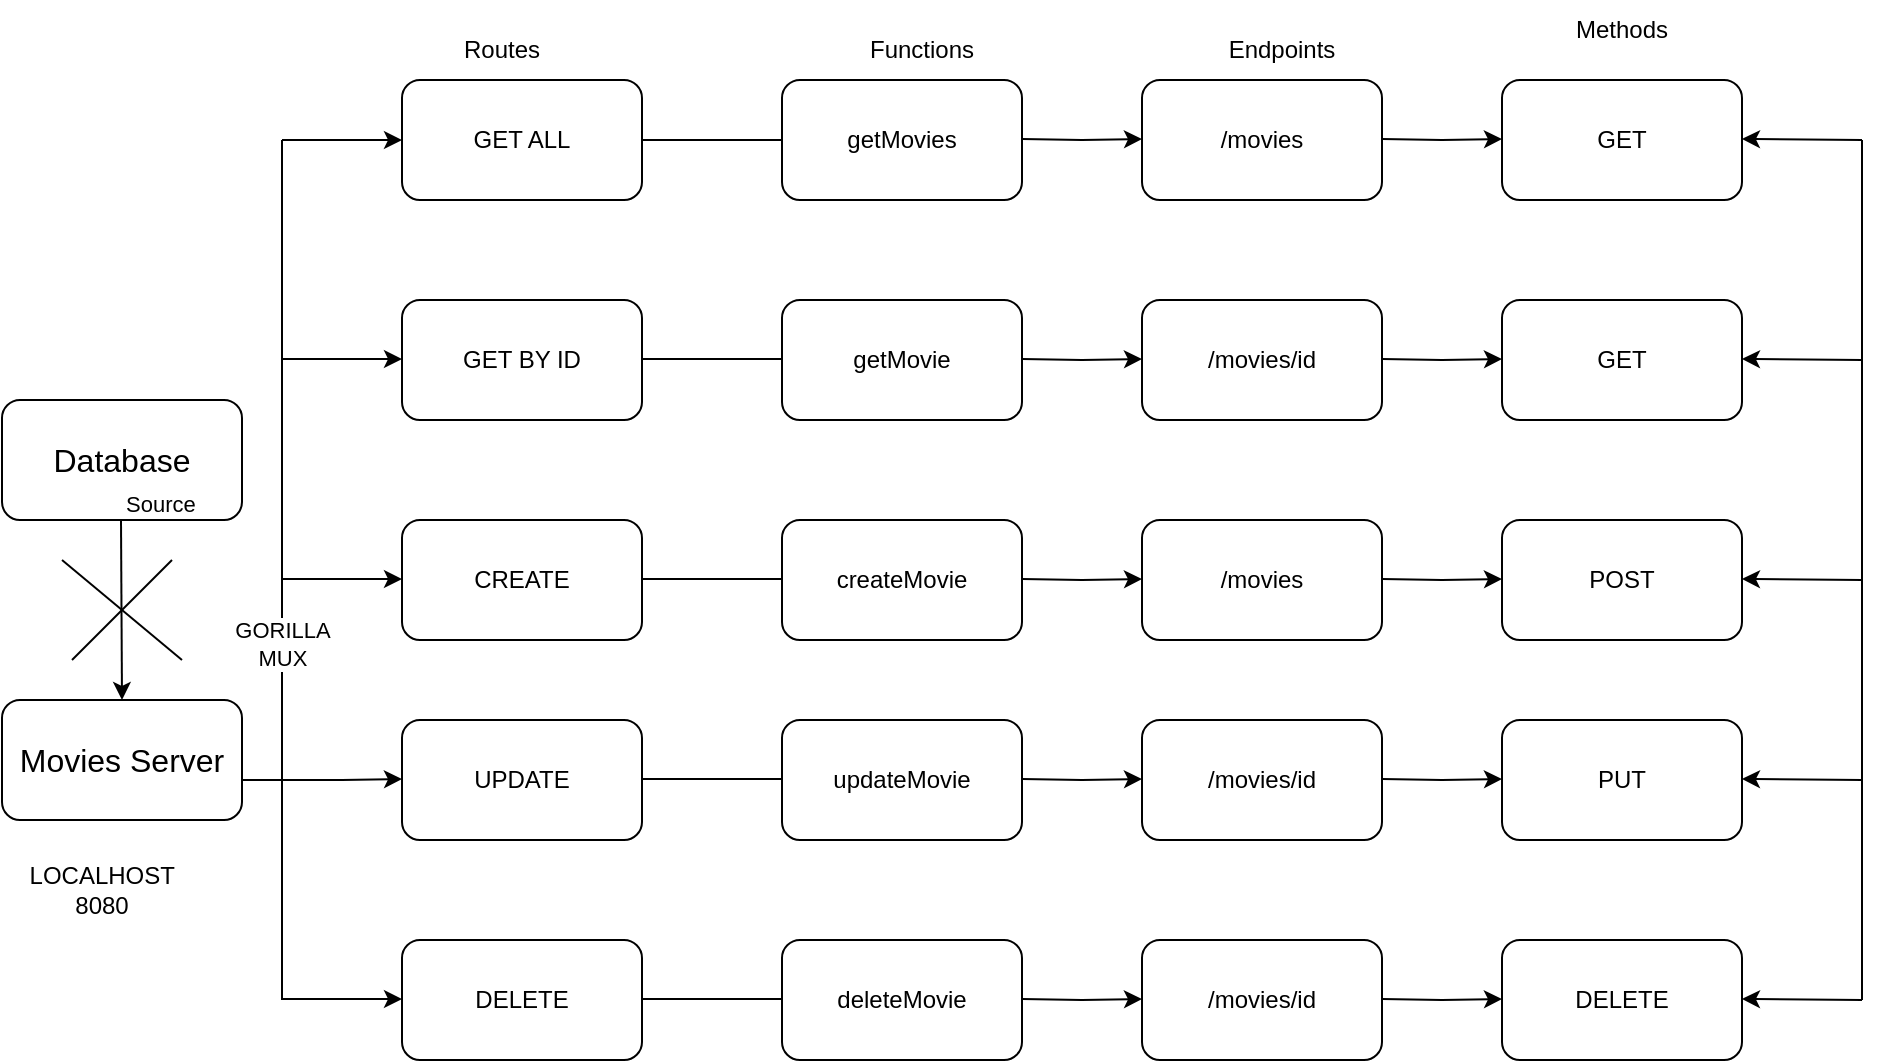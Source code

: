 <mxfile version="28.2.7">
  <diagram name="Page-1" id="5zpKH62Tn0x-iUxS7F6e">
    <mxGraphModel dx="946" dy="644" grid="1" gridSize="10" guides="1" tooltips="1" connect="1" arrows="1" fold="1" page="1" pageScale="1" pageWidth="850" pageHeight="1100" math="0" shadow="0">
      <root>
        <mxCell id="0" />
        <mxCell id="1" parent="0" />
        <mxCell id="MTHJFyG3nIGwtjDn0t1B-1" value="&lt;font style=&quot;font-size: 16px;&quot;&gt;Movies Server&lt;/font&gt;" style="rounded=1;whiteSpace=wrap;html=1;" vertex="1" parent="1">
          <mxGeometry x="80" y="380" width="120" height="60" as="geometry" />
        </mxCell>
        <mxCell id="MTHJFyG3nIGwtjDn0t1B-2" value="&lt;font size=&quot;3&quot;&gt;Database&lt;/font&gt;" style="rounded=1;whiteSpace=wrap;html=1;" vertex="1" parent="1">
          <mxGeometry x="80" y="230" width="120" height="60" as="geometry" />
        </mxCell>
        <mxCell id="MTHJFyG3nIGwtjDn0t1B-3" value="" style="endArrow=classic;html=1;rounded=0;entryX=0.5;entryY=0;entryDx=0;entryDy=0;" edge="1" parent="1" target="MTHJFyG3nIGwtjDn0t1B-1">
          <mxGeometry relative="1" as="geometry">
            <mxPoint x="139.5" y="290" as="sourcePoint" />
            <mxPoint x="140" y="370" as="targetPoint" />
          </mxGeometry>
        </mxCell>
        <mxCell id="MTHJFyG3nIGwtjDn0t1B-5" value="Source" style="edgeLabel;resizable=0;html=1;;align=left;verticalAlign=bottom;" connectable="0" vertex="1" parent="MTHJFyG3nIGwtjDn0t1B-3">
          <mxGeometry x="-1" relative="1" as="geometry" />
        </mxCell>
        <mxCell id="MTHJFyG3nIGwtjDn0t1B-6" value="UPDATE" style="rounded=1;whiteSpace=wrap;html=1;" vertex="1" parent="1">
          <mxGeometry x="280" y="390" width="120" height="60" as="geometry" />
        </mxCell>
        <mxCell id="MTHJFyG3nIGwtjDn0t1B-7" value="DELETE" style="rounded=1;whiteSpace=wrap;html=1;" vertex="1" parent="1">
          <mxGeometry x="280" y="500" width="120" height="60" as="geometry" />
        </mxCell>
        <mxCell id="MTHJFyG3nIGwtjDn0t1B-8" value="GET BY ID" style="rounded=1;whiteSpace=wrap;html=1;" vertex="1" parent="1">
          <mxGeometry x="280" y="180" width="120" height="60" as="geometry" />
        </mxCell>
        <mxCell id="MTHJFyG3nIGwtjDn0t1B-9" value="GET ALL" style="rounded=1;whiteSpace=wrap;html=1;" vertex="1" parent="1">
          <mxGeometry x="280" y="70" width="120" height="60" as="geometry" />
        </mxCell>
        <mxCell id="MTHJFyG3nIGwtjDn0t1B-10" value="CREATE" style="rounded=1;whiteSpace=wrap;html=1;" vertex="1" parent="1">
          <mxGeometry x="280" y="290" width="120" height="60" as="geometry" />
        </mxCell>
        <mxCell id="MTHJFyG3nIGwtjDn0t1B-11" value="getMovies" style="rounded=1;whiteSpace=wrap;html=1;" vertex="1" parent="1">
          <mxGeometry x="470" y="70" width="120" height="60" as="geometry" />
        </mxCell>
        <mxCell id="MTHJFyG3nIGwtjDn0t1B-12" value="getMovie" style="rounded=1;whiteSpace=wrap;html=1;" vertex="1" parent="1">
          <mxGeometry x="470" y="180" width="120" height="60" as="geometry" />
        </mxCell>
        <mxCell id="MTHJFyG3nIGwtjDn0t1B-13" value="createMovie" style="rounded=1;whiteSpace=wrap;html=1;" vertex="1" parent="1">
          <mxGeometry x="470" y="290" width="120" height="60" as="geometry" />
        </mxCell>
        <mxCell id="MTHJFyG3nIGwtjDn0t1B-14" value="updateMovie" style="rounded=1;whiteSpace=wrap;html=1;" vertex="1" parent="1">
          <mxGeometry x="470" y="390" width="120" height="60" as="geometry" />
        </mxCell>
        <mxCell id="MTHJFyG3nIGwtjDn0t1B-15" value="deleteMovie" style="rounded=1;whiteSpace=wrap;html=1;" vertex="1" parent="1">
          <mxGeometry x="470" y="500" width="120" height="60" as="geometry" />
        </mxCell>
        <mxCell id="MTHJFyG3nIGwtjDn0t1B-16" value="/movies" style="rounded=1;whiteSpace=wrap;html=1;" vertex="1" parent="1">
          <mxGeometry x="650" y="70" width="120" height="60" as="geometry" />
        </mxCell>
        <mxCell id="MTHJFyG3nIGwtjDn0t1B-17" value="/movies/id" style="rounded=1;whiteSpace=wrap;html=1;" vertex="1" parent="1">
          <mxGeometry x="650" y="500" width="120" height="60" as="geometry" />
        </mxCell>
        <mxCell id="MTHJFyG3nIGwtjDn0t1B-18" value="/movies/id" style="rounded=1;whiteSpace=wrap;html=1;" vertex="1" parent="1">
          <mxGeometry x="650" y="390" width="120" height="60" as="geometry" />
        </mxCell>
        <mxCell id="MTHJFyG3nIGwtjDn0t1B-19" value="/movies" style="rounded=1;whiteSpace=wrap;html=1;" vertex="1" parent="1">
          <mxGeometry x="650" y="290" width="120" height="60" as="geometry" />
        </mxCell>
        <mxCell id="MTHJFyG3nIGwtjDn0t1B-20" value="/movies/id" style="rounded=1;whiteSpace=wrap;html=1;" vertex="1" parent="1">
          <mxGeometry x="650" y="180" width="120" height="60" as="geometry" />
        </mxCell>
        <mxCell id="MTHJFyG3nIGwtjDn0t1B-21" value="GET" style="rounded=1;whiteSpace=wrap;html=1;" vertex="1" parent="1">
          <mxGeometry x="830" y="70" width="120" height="60" as="geometry" />
        </mxCell>
        <mxCell id="MTHJFyG3nIGwtjDn0t1B-22" value="DELETE" style="rounded=1;whiteSpace=wrap;html=1;" vertex="1" parent="1">
          <mxGeometry x="830" y="500" width="120" height="60" as="geometry" />
        </mxCell>
        <mxCell id="MTHJFyG3nIGwtjDn0t1B-23" value="PUT" style="rounded=1;whiteSpace=wrap;html=1;" vertex="1" parent="1">
          <mxGeometry x="830" y="390" width="120" height="60" as="geometry" />
        </mxCell>
        <mxCell id="MTHJFyG3nIGwtjDn0t1B-24" value="POST" style="rounded=1;whiteSpace=wrap;html=1;" vertex="1" parent="1">
          <mxGeometry x="830" y="290" width="120" height="60" as="geometry" />
        </mxCell>
        <mxCell id="MTHJFyG3nIGwtjDn0t1B-25" value="GET" style="rounded=1;whiteSpace=wrap;html=1;" vertex="1" parent="1">
          <mxGeometry x="830" y="180" width="120" height="60" as="geometry" />
        </mxCell>
        <mxCell id="MTHJFyG3nIGwtjDn0t1B-27" value="" style="endArrow=classic;html=1;rounded=0;" edge="1" parent="1">
          <mxGeometry relative="1" as="geometry">
            <mxPoint x="220" y="100" as="sourcePoint" />
            <mxPoint x="280" y="100" as="targetPoint" />
          </mxGeometry>
        </mxCell>
        <mxCell id="MTHJFyG3nIGwtjDn0t1B-31" value="" style="endArrow=none;html=1;rounded=0;" edge="1" parent="1">
          <mxGeometry width="50" height="50" relative="1" as="geometry">
            <mxPoint x="220" y="530" as="sourcePoint" />
            <mxPoint x="220" y="100" as="targetPoint" />
          </mxGeometry>
        </mxCell>
        <mxCell id="MTHJFyG3nIGwtjDn0t1B-66" value="GORILLA&lt;div&gt;MUX&lt;/div&gt;" style="edgeLabel;html=1;align=center;verticalAlign=middle;resizable=0;points=[];" vertex="1" connectable="0" parent="MTHJFyG3nIGwtjDn0t1B-31">
          <mxGeometry x="-0.172" relative="1" as="geometry">
            <mxPoint as="offset" />
          </mxGeometry>
        </mxCell>
        <mxCell id="MTHJFyG3nIGwtjDn0t1B-32" value="" style="endArrow=classic;html=1;rounded=0;" edge="1" parent="1">
          <mxGeometry relative="1" as="geometry">
            <mxPoint x="220" y="529.5" as="sourcePoint" />
            <mxPoint x="280" y="529.5" as="targetPoint" />
          </mxGeometry>
        </mxCell>
        <mxCell id="MTHJFyG3nIGwtjDn0t1B-35" value="" style="endArrow=classic;html=1;rounded=0;" edge="1" parent="1">
          <mxGeometry relative="1" as="geometry">
            <mxPoint x="220" y="209.5" as="sourcePoint" />
            <mxPoint x="280" y="209.5" as="targetPoint" />
          </mxGeometry>
        </mxCell>
        <mxCell id="MTHJFyG3nIGwtjDn0t1B-36" value="" style="endArrow=classic;html=1;rounded=0;" edge="1" parent="1">
          <mxGeometry relative="1" as="geometry">
            <mxPoint x="220" y="319.5" as="sourcePoint" />
            <mxPoint x="280" y="319.5" as="targetPoint" />
          </mxGeometry>
        </mxCell>
        <mxCell id="MTHJFyG3nIGwtjDn0t1B-37" value="" style="endArrow=classic;html=1;rounded=0;" edge="1" parent="1">
          <mxGeometry relative="1" as="geometry">
            <mxPoint x="200" y="420" as="sourcePoint" />
            <mxPoint x="280" y="419.5" as="targetPoint" />
            <Array as="points">
              <mxPoint x="250" y="420" />
            </Array>
          </mxGeometry>
        </mxCell>
        <mxCell id="MTHJFyG3nIGwtjDn0t1B-38" value="" style="endArrow=classic;html=1;rounded=0;" edge="1" parent="1">
          <mxGeometry relative="1" as="geometry">
            <mxPoint x="590" y="99.5" as="sourcePoint" />
            <mxPoint x="650" y="99.5" as="targetPoint" />
            <Array as="points">
              <mxPoint x="620" y="100" />
            </Array>
          </mxGeometry>
        </mxCell>
        <mxCell id="MTHJFyG3nIGwtjDn0t1B-39" value="" style="endArrow=classic;html=1;rounded=0;" edge="1" parent="1">
          <mxGeometry relative="1" as="geometry">
            <mxPoint x="590" y="209.5" as="sourcePoint" />
            <mxPoint x="650" y="209.5" as="targetPoint" />
            <Array as="points">
              <mxPoint x="620" y="210" />
            </Array>
          </mxGeometry>
        </mxCell>
        <mxCell id="MTHJFyG3nIGwtjDn0t1B-40" value="" style="endArrow=classic;html=1;rounded=0;" edge="1" parent="1">
          <mxGeometry relative="1" as="geometry">
            <mxPoint x="590" y="319.5" as="sourcePoint" />
            <mxPoint x="650" y="319.5" as="targetPoint" />
            <Array as="points">
              <mxPoint x="620" y="320" />
            </Array>
          </mxGeometry>
        </mxCell>
        <mxCell id="MTHJFyG3nIGwtjDn0t1B-41" value="" style="endArrow=classic;html=1;rounded=0;" edge="1" parent="1">
          <mxGeometry relative="1" as="geometry">
            <mxPoint x="590" y="419.5" as="sourcePoint" />
            <mxPoint x="650" y="419.5" as="targetPoint" />
            <Array as="points">
              <mxPoint x="620" y="420" />
            </Array>
          </mxGeometry>
        </mxCell>
        <mxCell id="MTHJFyG3nIGwtjDn0t1B-42" value="" style="endArrow=classic;html=1;rounded=0;" edge="1" parent="1">
          <mxGeometry relative="1" as="geometry">
            <mxPoint x="590" y="529.5" as="sourcePoint" />
            <mxPoint x="650" y="529.5" as="targetPoint" />
            <Array as="points">
              <mxPoint x="620" y="530" />
            </Array>
          </mxGeometry>
        </mxCell>
        <mxCell id="MTHJFyG3nIGwtjDn0t1B-43" value="" style="endArrow=classic;html=1;rounded=0;" edge="1" parent="1">
          <mxGeometry relative="1" as="geometry">
            <mxPoint x="770" y="99.5" as="sourcePoint" />
            <mxPoint x="830" y="99.5" as="targetPoint" />
            <Array as="points">
              <mxPoint x="800" y="100" />
            </Array>
          </mxGeometry>
        </mxCell>
        <mxCell id="MTHJFyG3nIGwtjDn0t1B-44" value="" style="endArrow=classic;html=1;rounded=0;" edge="1" parent="1">
          <mxGeometry relative="1" as="geometry">
            <mxPoint x="770" y="209.5" as="sourcePoint" />
            <mxPoint x="830" y="209.5" as="targetPoint" />
            <Array as="points">
              <mxPoint x="800" y="210" />
            </Array>
          </mxGeometry>
        </mxCell>
        <mxCell id="MTHJFyG3nIGwtjDn0t1B-45" value="" style="endArrow=classic;html=1;rounded=0;" edge="1" parent="1">
          <mxGeometry relative="1" as="geometry">
            <mxPoint x="770" y="319.5" as="sourcePoint" />
            <mxPoint x="830" y="319.5" as="targetPoint" />
            <Array as="points">
              <mxPoint x="800" y="320" />
            </Array>
          </mxGeometry>
        </mxCell>
        <mxCell id="MTHJFyG3nIGwtjDn0t1B-46" value="" style="endArrow=classic;html=1;rounded=0;" edge="1" parent="1">
          <mxGeometry relative="1" as="geometry">
            <mxPoint x="770" y="419.5" as="sourcePoint" />
            <mxPoint x="830" y="419.5" as="targetPoint" />
            <Array as="points">
              <mxPoint x="800" y="420" />
            </Array>
          </mxGeometry>
        </mxCell>
        <mxCell id="MTHJFyG3nIGwtjDn0t1B-47" value="" style="endArrow=classic;html=1;rounded=0;" edge="1" parent="1">
          <mxGeometry relative="1" as="geometry">
            <mxPoint x="770" y="529.5" as="sourcePoint" />
            <mxPoint x="830" y="529.5" as="targetPoint" />
            <Array as="points">
              <mxPoint x="800" y="530" />
            </Array>
          </mxGeometry>
        </mxCell>
        <mxCell id="MTHJFyG3nIGwtjDn0t1B-48" value="" style="endArrow=none;html=1;rounded=0;" edge="1" parent="1">
          <mxGeometry width="50" height="50" relative="1" as="geometry">
            <mxPoint x="1010" y="530" as="sourcePoint" />
            <mxPoint x="1010" y="100" as="targetPoint" />
          </mxGeometry>
        </mxCell>
        <mxCell id="MTHJFyG3nIGwtjDn0t1B-49" value="" style="endArrow=classic;html=1;rounded=0;" edge="1" parent="1">
          <mxGeometry relative="1" as="geometry">
            <mxPoint x="1010" y="100" as="sourcePoint" />
            <mxPoint x="950" y="99.5" as="targetPoint" />
          </mxGeometry>
        </mxCell>
        <mxCell id="MTHJFyG3nIGwtjDn0t1B-51" value="" style="endArrow=classic;html=1;rounded=0;" edge="1" parent="1">
          <mxGeometry relative="1" as="geometry">
            <mxPoint x="1010" y="530" as="sourcePoint" />
            <mxPoint x="950" y="529.5" as="targetPoint" />
          </mxGeometry>
        </mxCell>
        <mxCell id="MTHJFyG3nIGwtjDn0t1B-52" value="" style="endArrow=classic;html=1;rounded=0;" edge="1" parent="1">
          <mxGeometry relative="1" as="geometry">
            <mxPoint x="1010" y="420" as="sourcePoint" />
            <mxPoint x="950" y="419.5" as="targetPoint" />
          </mxGeometry>
        </mxCell>
        <mxCell id="MTHJFyG3nIGwtjDn0t1B-53" value="" style="endArrow=classic;html=1;rounded=0;" edge="1" parent="1">
          <mxGeometry relative="1" as="geometry">
            <mxPoint x="1010" y="320" as="sourcePoint" />
            <mxPoint x="950" y="319.5" as="targetPoint" />
          </mxGeometry>
        </mxCell>
        <mxCell id="MTHJFyG3nIGwtjDn0t1B-54" value="" style="endArrow=classic;html=1;rounded=0;" edge="1" parent="1">
          <mxGeometry relative="1" as="geometry">
            <mxPoint x="1010" y="210" as="sourcePoint" />
            <mxPoint x="950" y="209.5" as="targetPoint" />
          </mxGeometry>
        </mxCell>
        <mxCell id="MTHJFyG3nIGwtjDn0t1B-55" value="" style="endArrow=none;html=1;rounded=0;entryX=0;entryY=0.5;entryDx=0;entryDy=0;" edge="1" parent="1" target="MTHJFyG3nIGwtjDn0t1B-11">
          <mxGeometry width="50" height="50" relative="1" as="geometry">
            <mxPoint x="400" y="100" as="sourcePoint" />
            <mxPoint x="450" y="50" as="targetPoint" />
          </mxGeometry>
        </mxCell>
        <mxCell id="MTHJFyG3nIGwtjDn0t1B-56" value="" style="endArrow=none;html=1;rounded=0;entryX=0;entryY=0.5;entryDx=0;entryDy=0;" edge="1" parent="1">
          <mxGeometry width="50" height="50" relative="1" as="geometry">
            <mxPoint x="400" y="209.5" as="sourcePoint" />
            <mxPoint x="470" y="209.5" as="targetPoint" />
          </mxGeometry>
        </mxCell>
        <mxCell id="MTHJFyG3nIGwtjDn0t1B-57" value="" style="endArrow=none;html=1;rounded=0;entryX=0;entryY=0.5;entryDx=0;entryDy=0;" edge="1" parent="1">
          <mxGeometry width="50" height="50" relative="1" as="geometry">
            <mxPoint x="400" y="319.5" as="sourcePoint" />
            <mxPoint x="470" y="319.5" as="targetPoint" />
          </mxGeometry>
        </mxCell>
        <mxCell id="MTHJFyG3nIGwtjDn0t1B-58" value="" style="endArrow=none;html=1;rounded=0;entryX=0;entryY=0.5;entryDx=0;entryDy=0;" edge="1" parent="1">
          <mxGeometry width="50" height="50" relative="1" as="geometry">
            <mxPoint x="400" y="419.5" as="sourcePoint" />
            <mxPoint x="470" y="419.5" as="targetPoint" />
          </mxGeometry>
        </mxCell>
        <mxCell id="MTHJFyG3nIGwtjDn0t1B-59" value="" style="endArrow=none;html=1;rounded=0;entryX=0;entryY=0.5;entryDx=0;entryDy=0;" edge="1" parent="1">
          <mxGeometry width="50" height="50" relative="1" as="geometry">
            <mxPoint x="400" y="529.5" as="sourcePoint" />
            <mxPoint x="470" y="529.5" as="targetPoint" />
          </mxGeometry>
        </mxCell>
        <mxCell id="MTHJFyG3nIGwtjDn0t1B-60" value="" style="endArrow=none;html=1;rounded=0;" edge="1" parent="1">
          <mxGeometry width="50" height="50" relative="1" as="geometry">
            <mxPoint x="115" y="360" as="sourcePoint" />
            <mxPoint x="165" y="310" as="targetPoint" />
          </mxGeometry>
        </mxCell>
        <mxCell id="MTHJFyG3nIGwtjDn0t1B-61" value="" style="endArrow=none;html=1;rounded=0;" edge="1" parent="1">
          <mxGeometry width="50" height="50" relative="1" as="geometry">
            <mxPoint x="170" y="360" as="sourcePoint" />
            <mxPoint x="110" y="310" as="targetPoint" />
          </mxGeometry>
        </mxCell>
        <mxCell id="MTHJFyG3nIGwtjDn0t1B-62" value="Routes" style="text;html=1;whiteSpace=wrap;strokeColor=none;fillColor=none;align=center;verticalAlign=middle;rounded=0;" vertex="1" parent="1">
          <mxGeometry x="300" y="40" width="60" height="30" as="geometry" />
        </mxCell>
        <mxCell id="MTHJFyG3nIGwtjDn0t1B-63" value="Functions" style="text;html=1;whiteSpace=wrap;strokeColor=none;fillColor=none;align=center;verticalAlign=middle;rounded=0;" vertex="1" parent="1">
          <mxGeometry x="510" y="40" width="60" height="30" as="geometry" />
        </mxCell>
        <mxCell id="MTHJFyG3nIGwtjDn0t1B-64" value="Endpoints" style="text;html=1;whiteSpace=wrap;strokeColor=none;fillColor=none;align=center;verticalAlign=middle;rounded=0;" vertex="1" parent="1">
          <mxGeometry x="690" y="40" width="60" height="30" as="geometry" />
        </mxCell>
        <mxCell id="MTHJFyG3nIGwtjDn0t1B-65" value="Methods" style="text;html=1;whiteSpace=wrap;strokeColor=none;fillColor=none;align=center;verticalAlign=middle;rounded=0;" vertex="1" parent="1">
          <mxGeometry x="860" y="30" width="60" height="30" as="geometry" />
        </mxCell>
        <mxCell id="MTHJFyG3nIGwtjDn0t1B-67" value="LOCALHOST 8080" style="text;html=1;whiteSpace=wrap;strokeColor=none;fillColor=none;align=center;verticalAlign=middle;rounded=0;" vertex="1" parent="1">
          <mxGeometry x="100" y="460" width="60" height="30" as="geometry" />
        </mxCell>
      </root>
    </mxGraphModel>
  </diagram>
</mxfile>
